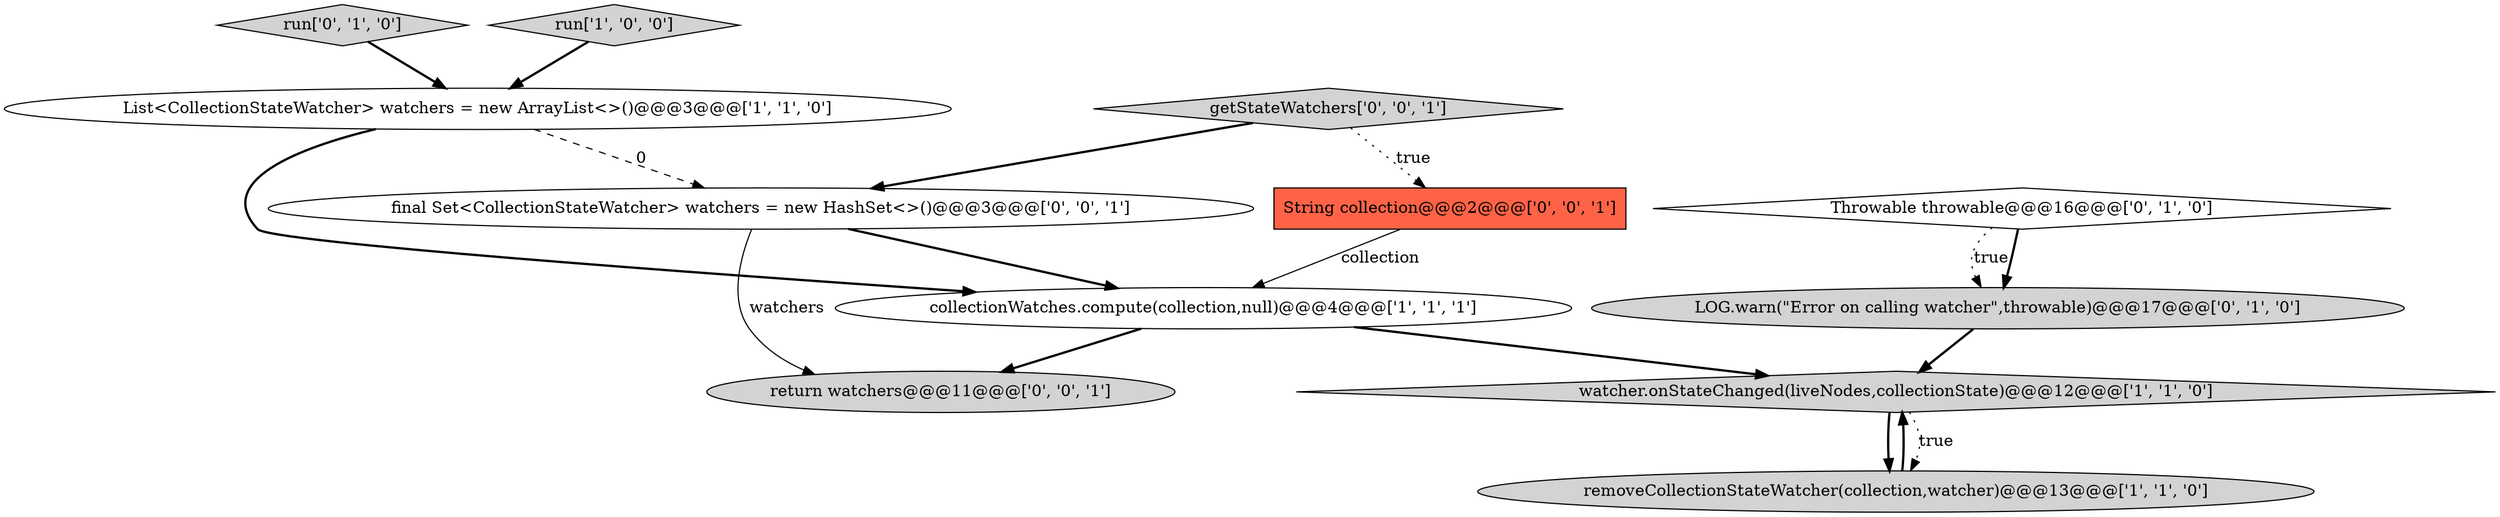 digraph {
0 [style = filled, label = "List<CollectionStateWatcher> watchers = new ArrayList<>()@@@3@@@['1', '1', '0']", fillcolor = white, shape = ellipse image = "AAA0AAABBB1BBB"];
3 [style = filled, label = "collectionWatches.compute(collection,null)@@@4@@@['1', '1', '1']", fillcolor = white, shape = ellipse image = "AAA0AAABBB1BBB"];
6 [style = filled, label = "Throwable throwable@@@16@@@['0', '1', '0']", fillcolor = white, shape = diamond image = "AAA1AAABBB2BBB"];
5 [style = filled, label = "LOG.warn(\"Error on calling watcher\",throwable)@@@17@@@['0', '1', '0']", fillcolor = lightgray, shape = ellipse image = "AAA1AAABBB2BBB"];
1 [style = filled, label = "removeCollectionStateWatcher(collection,watcher)@@@13@@@['1', '1', '0']", fillcolor = lightgray, shape = ellipse image = "AAA0AAABBB1BBB"];
9 [style = filled, label = "getStateWatchers['0', '0', '1']", fillcolor = lightgray, shape = diamond image = "AAA0AAABBB3BBB"];
2 [style = filled, label = "watcher.onStateChanged(liveNodes,collectionState)@@@12@@@['1', '1', '0']", fillcolor = lightgray, shape = diamond image = "AAA0AAABBB1BBB"];
8 [style = filled, label = "String collection@@@2@@@['0', '0', '1']", fillcolor = tomato, shape = box image = "AAA0AAABBB3BBB"];
7 [style = filled, label = "run['0', '1', '0']", fillcolor = lightgray, shape = diamond image = "AAA0AAABBB2BBB"];
11 [style = filled, label = "final Set<CollectionStateWatcher> watchers = new HashSet<>()@@@3@@@['0', '0', '1']", fillcolor = white, shape = ellipse image = "AAA0AAABBB3BBB"];
10 [style = filled, label = "return watchers@@@11@@@['0', '0', '1']", fillcolor = lightgray, shape = ellipse image = "AAA0AAABBB3BBB"];
4 [style = filled, label = "run['1', '0', '0']", fillcolor = lightgray, shape = diamond image = "AAA0AAABBB1BBB"];
5->2 [style = bold, label=""];
2->1 [style = dotted, label="true"];
6->5 [style = dotted, label="true"];
11->3 [style = bold, label=""];
3->10 [style = bold, label=""];
8->3 [style = solid, label="collection"];
9->8 [style = dotted, label="true"];
0->11 [style = dashed, label="0"];
0->3 [style = bold, label=""];
9->11 [style = bold, label=""];
2->1 [style = bold, label=""];
1->2 [style = bold, label=""];
7->0 [style = bold, label=""];
3->2 [style = bold, label=""];
4->0 [style = bold, label=""];
6->5 [style = bold, label=""];
11->10 [style = solid, label="watchers"];
}
